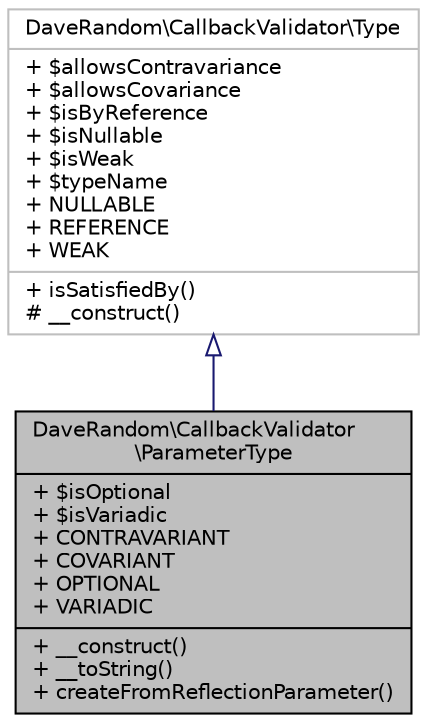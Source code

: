 digraph "DaveRandom\CallbackValidator\ParameterType"
{
 // INTERACTIVE_SVG=YES
 // LATEX_PDF_SIZE
  edge [fontname="Helvetica",fontsize="10",labelfontname="Helvetica",labelfontsize="10"];
  node [fontname="Helvetica",fontsize="10",shape=record];
  Node1 [label="{DaveRandom\\CallbackValidator\l\\ParameterType\n|+ $isOptional\l+ $isVariadic\l+ CONTRAVARIANT\l+ COVARIANT\l+ OPTIONAL\l+ VARIADIC\l|+ __construct()\l+ __toString()\l+ createFromReflectionParameter()\l}",height=0.2,width=0.4,color="black", fillcolor="grey75", style="filled", fontcolor="black",tooltip=" "];
  Node2 -> Node1 [dir="back",color="midnightblue",fontsize="10",style="solid",arrowtail="onormal",fontname="Helvetica"];
  Node2 [label="{DaveRandom\\CallbackValidator\\Type\n|+ $allowsContravariance\l+ $allowsCovariance\l+ $isByReference\l+ $isNullable\l+ $isWeak\l+ $typeName\l+ NULLABLE\l+ REFERENCE\l+ WEAK\l|+ isSatisfiedBy()\l# __construct()\l}",height=0.2,width=0.4,color="grey75", fillcolor="white", style="filled",URL="$d6/d33/class_dave_random_1_1_callback_validator_1_1_type.html",tooltip=" "];
}
